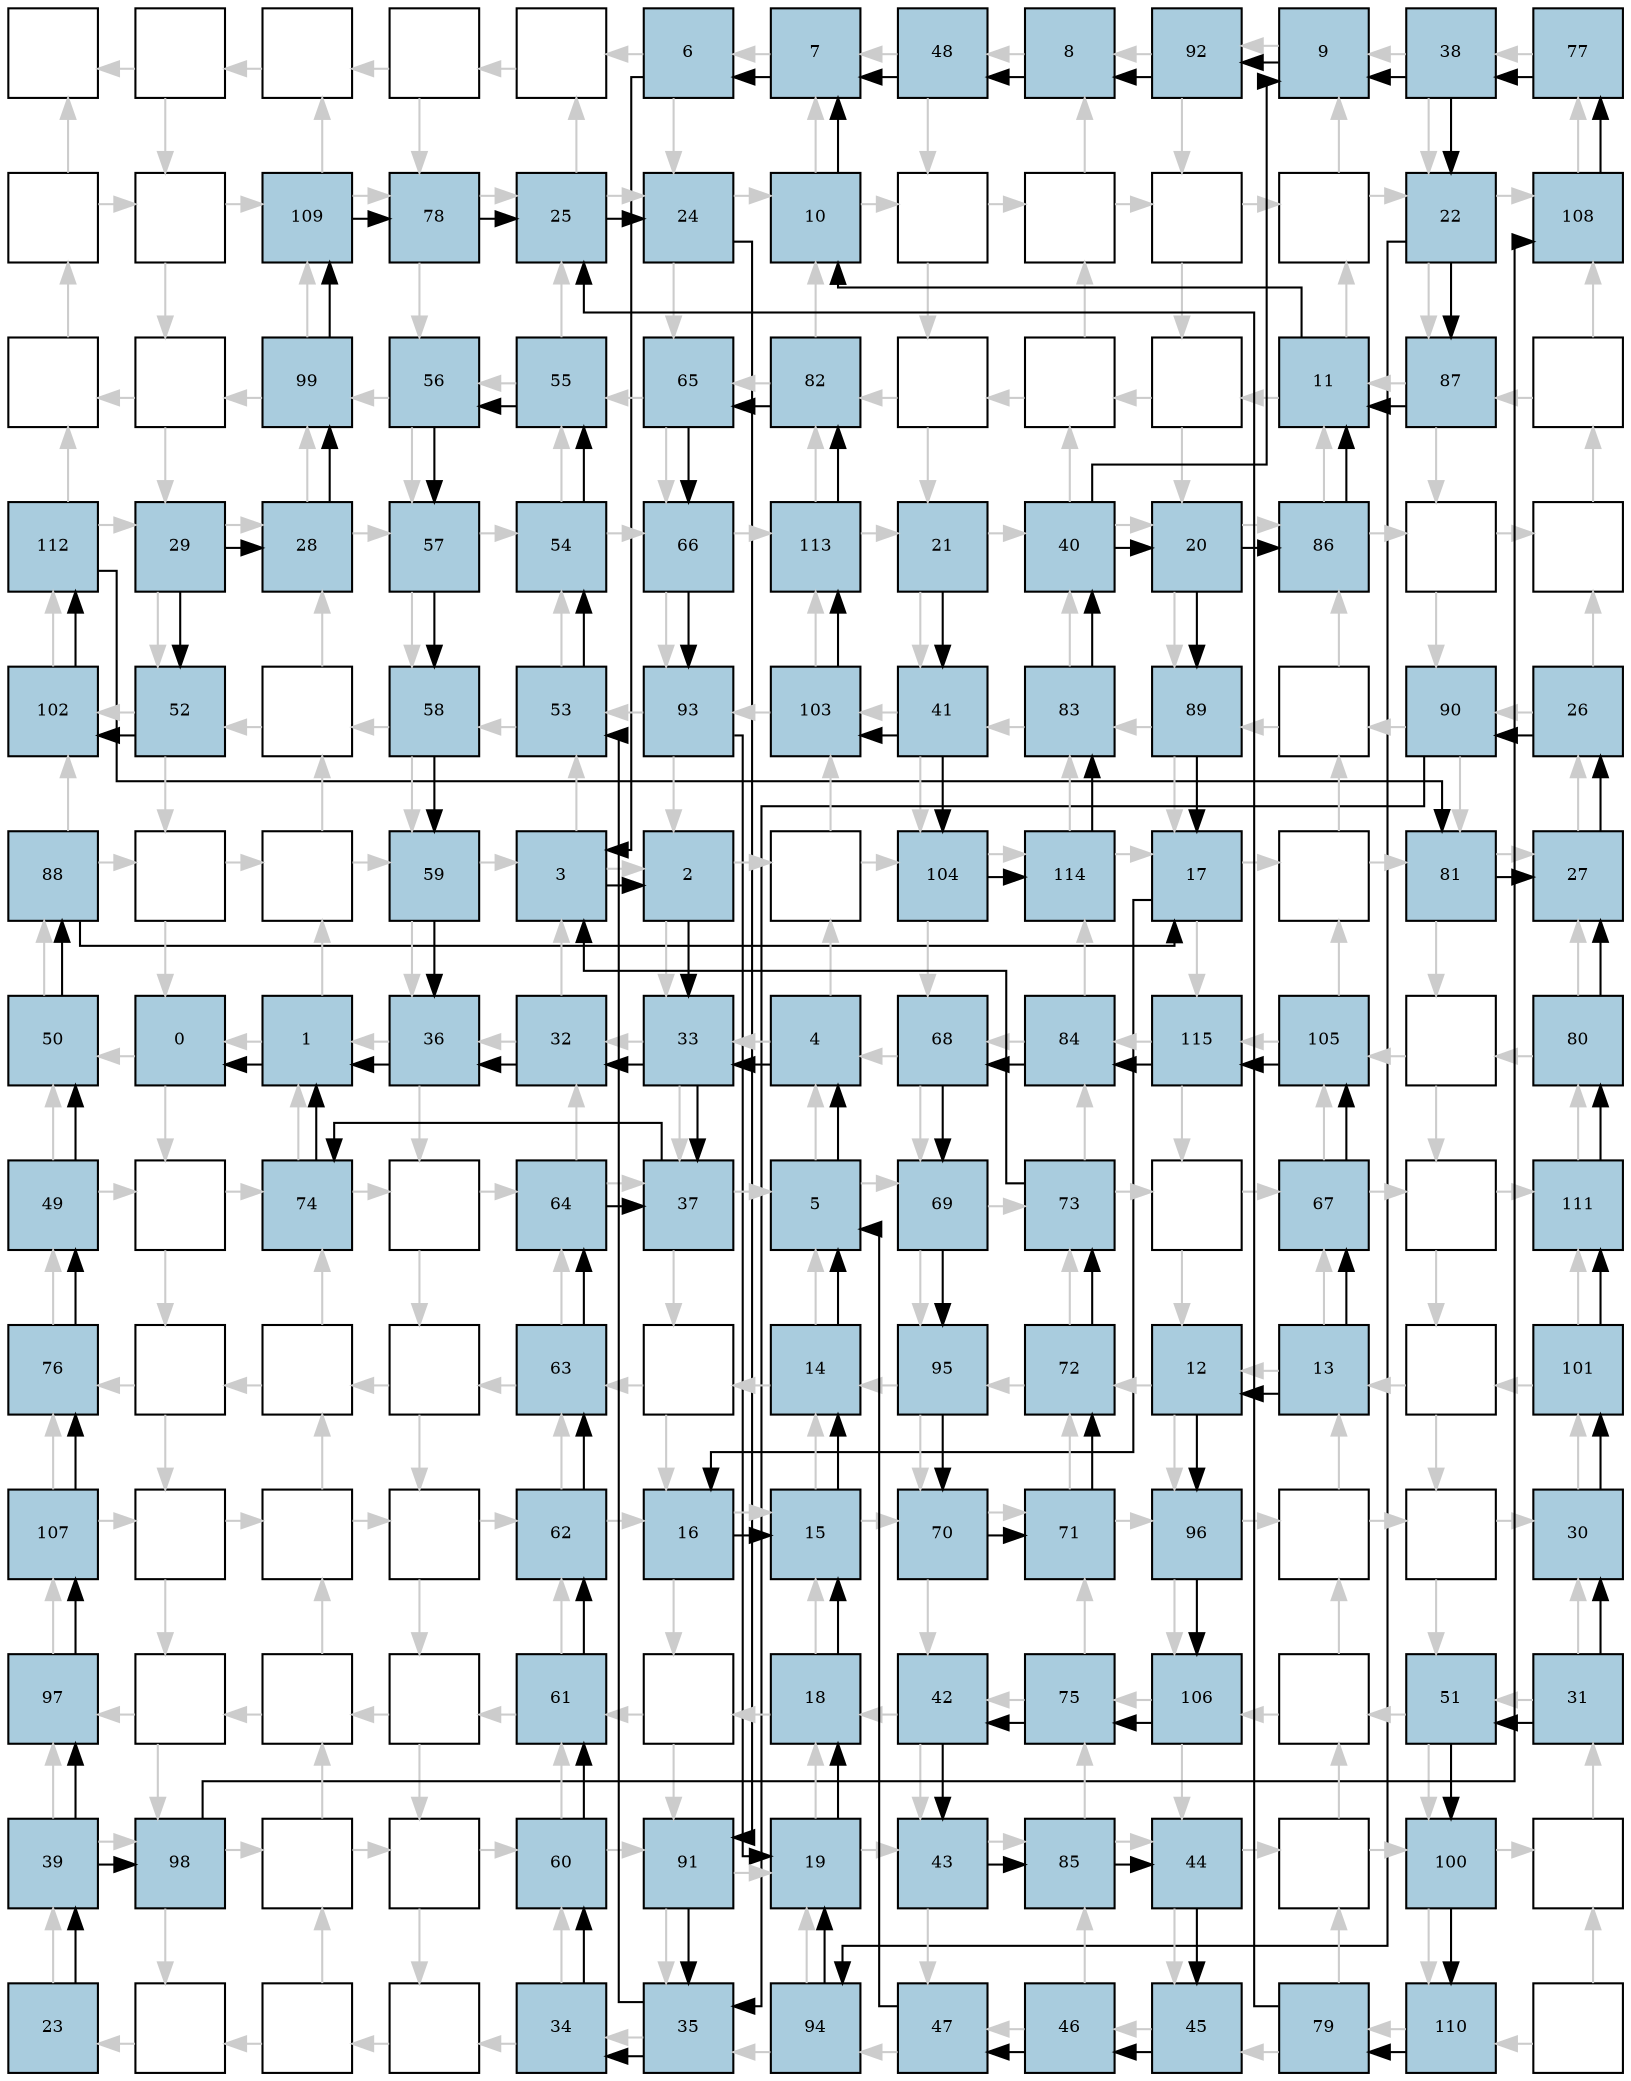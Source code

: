 digraph layout{
rankdir=TB; 

splines=ortho; 

node [style=filled shape=square fixedsize=true width=0.6];
0[label="", fontsize=8, fillcolor="#ffffff"];
1[label="", fontsize=8, fillcolor="#ffffff"];
2[label="", fontsize=8, fillcolor="#ffffff"];
3[label="", fontsize=8, fillcolor="#ffffff"];
4[label="", fontsize=8, fillcolor="#ffffff"];
5[label="6", fontsize=8, fillcolor="#a9ccde"];
6[label="7", fontsize=8, fillcolor="#a9ccde"];
7[label="48", fontsize=8, fillcolor="#a9ccde"];
8[label="8", fontsize=8, fillcolor="#a9ccde"];
9[label="92", fontsize=8, fillcolor="#a9ccde"];
10[label="9", fontsize=8, fillcolor="#a9ccde"];
11[label="38", fontsize=8, fillcolor="#a9ccde"];
12[label="77", fontsize=8, fillcolor="#a9ccde"];
13[label="", fontsize=8, fillcolor="#ffffff"];
14[label="", fontsize=8, fillcolor="#ffffff"];
15[label="109", fontsize=8, fillcolor="#a9ccde"];
16[label="78", fontsize=8, fillcolor="#a9ccde"];
17[label="25", fontsize=8, fillcolor="#a9ccde"];
18[label="24", fontsize=8, fillcolor="#a9ccde"];
19[label="10", fontsize=8, fillcolor="#a9ccde"];
20[label="", fontsize=8, fillcolor="#ffffff"];
21[label="", fontsize=8, fillcolor="#ffffff"];
22[label="", fontsize=8, fillcolor="#ffffff"];
23[label="", fontsize=8, fillcolor="#ffffff"];
24[label="22", fontsize=8, fillcolor="#a9ccde"];
25[label="108", fontsize=8, fillcolor="#a9ccde"];
26[label="", fontsize=8, fillcolor="#ffffff"];
27[label="", fontsize=8, fillcolor="#ffffff"];
28[label="99", fontsize=8, fillcolor="#a9ccde"];
29[label="56", fontsize=8, fillcolor="#a9ccde"];
30[label="55", fontsize=8, fillcolor="#a9ccde"];
31[label="65", fontsize=8, fillcolor="#a9ccde"];
32[label="82", fontsize=8, fillcolor="#a9ccde"];
33[label="", fontsize=8, fillcolor="#ffffff"];
34[label="", fontsize=8, fillcolor="#ffffff"];
35[label="", fontsize=8, fillcolor="#ffffff"];
36[label="11", fontsize=8, fillcolor="#a9ccde"];
37[label="87", fontsize=8, fillcolor="#a9ccde"];
38[label="", fontsize=8, fillcolor="#ffffff"];
39[label="112", fontsize=8, fillcolor="#a9ccde"];
40[label="29", fontsize=8, fillcolor="#a9ccde"];
41[label="28", fontsize=8, fillcolor="#a9ccde"];
42[label="57", fontsize=8, fillcolor="#a9ccde"];
43[label="54", fontsize=8, fillcolor="#a9ccde"];
44[label="66", fontsize=8, fillcolor="#a9ccde"];
45[label="113", fontsize=8, fillcolor="#a9ccde"];
46[label="21", fontsize=8, fillcolor="#a9ccde"];
47[label="40", fontsize=8, fillcolor="#a9ccde"];
48[label="20", fontsize=8, fillcolor="#a9ccde"];
49[label="86", fontsize=8, fillcolor="#a9ccde"];
50[label="", fontsize=8, fillcolor="#ffffff"];
51[label="", fontsize=8, fillcolor="#ffffff"];
52[label="102", fontsize=8, fillcolor="#a9ccde"];
53[label="52", fontsize=8, fillcolor="#a9ccde"];
54[label="", fontsize=8, fillcolor="#ffffff"];
55[label="58", fontsize=8, fillcolor="#a9ccde"];
56[label="53", fontsize=8, fillcolor="#a9ccde"];
57[label="93", fontsize=8, fillcolor="#a9ccde"];
58[label="103", fontsize=8, fillcolor="#a9ccde"];
59[label="41", fontsize=8, fillcolor="#a9ccde"];
60[label="83", fontsize=8, fillcolor="#a9ccde"];
61[label="89", fontsize=8, fillcolor="#a9ccde"];
62[label="", fontsize=8, fillcolor="#ffffff"];
63[label="90", fontsize=8, fillcolor="#a9ccde"];
64[label="26", fontsize=8, fillcolor="#a9ccde"];
65[label="88", fontsize=8, fillcolor="#a9ccde"];
66[label="", fontsize=8, fillcolor="#ffffff"];
67[label="", fontsize=8, fillcolor="#ffffff"];
68[label="59", fontsize=8, fillcolor="#a9ccde"];
69[label="3", fontsize=8, fillcolor="#a9ccde"];
70[label="2", fontsize=8, fillcolor="#a9ccde"];
71[label="", fontsize=8, fillcolor="#ffffff"];
72[label="104", fontsize=8, fillcolor="#a9ccde"];
73[label="114", fontsize=8, fillcolor="#a9ccde"];
74[label="17", fontsize=8, fillcolor="#a9ccde"];
75[label="", fontsize=8, fillcolor="#ffffff"];
76[label="81", fontsize=8, fillcolor="#a9ccde"];
77[label="27", fontsize=8, fillcolor="#a9ccde"];
78[label="50", fontsize=8, fillcolor="#a9ccde"];
79[label="0", fontsize=8, fillcolor="#a9ccde"];
80[label="1", fontsize=8, fillcolor="#a9ccde"];
81[label="36", fontsize=8, fillcolor="#a9ccde"];
82[label="32", fontsize=8, fillcolor="#a9ccde"];
83[label="33", fontsize=8, fillcolor="#a9ccde"];
84[label="4", fontsize=8, fillcolor="#a9ccde"];
85[label="68", fontsize=8, fillcolor="#a9ccde"];
86[label="84", fontsize=8, fillcolor="#a9ccde"];
87[label="115", fontsize=8, fillcolor="#a9ccde"];
88[label="105", fontsize=8, fillcolor="#a9ccde"];
89[label="", fontsize=8, fillcolor="#ffffff"];
90[label="80", fontsize=8, fillcolor="#a9ccde"];
91[label="49", fontsize=8, fillcolor="#a9ccde"];
92[label="", fontsize=8, fillcolor="#ffffff"];
93[label="74", fontsize=8, fillcolor="#a9ccde"];
94[label="", fontsize=8, fillcolor="#ffffff"];
95[label="64", fontsize=8, fillcolor="#a9ccde"];
96[label="37", fontsize=8, fillcolor="#a9ccde"];
97[label="5", fontsize=8, fillcolor="#a9ccde"];
98[label="69", fontsize=8, fillcolor="#a9ccde"];
99[label="73", fontsize=8, fillcolor="#a9ccde"];
100[label="", fontsize=8, fillcolor="#ffffff"];
101[label="67", fontsize=8, fillcolor="#a9ccde"];
102[label="", fontsize=8, fillcolor="#ffffff"];
103[label="111", fontsize=8, fillcolor="#a9ccde"];
104[label="76", fontsize=8, fillcolor="#a9ccde"];
105[label="", fontsize=8, fillcolor="#ffffff"];
106[label="", fontsize=8, fillcolor="#ffffff"];
107[label="", fontsize=8, fillcolor="#ffffff"];
108[label="63", fontsize=8, fillcolor="#a9ccde"];
109[label="", fontsize=8, fillcolor="#ffffff"];
110[label="14", fontsize=8, fillcolor="#a9ccde"];
111[label="95", fontsize=8, fillcolor="#a9ccde"];
112[label="72", fontsize=8, fillcolor="#a9ccde"];
113[label="12", fontsize=8, fillcolor="#a9ccde"];
114[label="13", fontsize=8, fillcolor="#a9ccde"];
115[label="", fontsize=8, fillcolor="#ffffff"];
116[label="101", fontsize=8, fillcolor="#a9ccde"];
117[label="107", fontsize=8, fillcolor="#a9ccde"];
118[label="", fontsize=8, fillcolor="#ffffff"];
119[label="", fontsize=8, fillcolor="#ffffff"];
120[label="", fontsize=8, fillcolor="#ffffff"];
121[label="62", fontsize=8, fillcolor="#a9ccde"];
122[label="16", fontsize=8, fillcolor="#a9ccde"];
123[label="15", fontsize=8, fillcolor="#a9ccde"];
124[label="70", fontsize=8, fillcolor="#a9ccde"];
125[label="71", fontsize=8, fillcolor="#a9ccde"];
126[label="96", fontsize=8, fillcolor="#a9ccde"];
127[label="", fontsize=8, fillcolor="#ffffff"];
128[label="", fontsize=8, fillcolor="#ffffff"];
129[label="30", fontsize=8, fillcolor="#a9ccde"];
130[label="97", fontsize=8, fillcolor="#a9ccde"];
131[label="", fontsize=8, fillcolor="#ffffff"];
132[label="", fontsize=8, fillcolor="#ffffff"];
133[label="", fontsize=8, fillcolor="#ffffff"];
134[label="61", fontsize=8, fillcolor="#a9ccde"];
135[label="", fontsize=8, fillcolor="#ffffff"];
136[label="18", fontsize=8, fillcolor="#a9ccde"];
137[label="42", fontsize=8, fillcolor="#a9ccde"];
138[label="75", fontsize=8, fillcolor="#a9ccde"];
139[label="106", fontsize=8, fillcolor="#a9ccde"];
140[label="", fontsize=8, fillcolor="#ffffff"];
141[label="51", fontsize=8, fillcolor="#a9ccde"];
142[label="31", fontsize=8, fillcolor="#a9ccde"];
143[label="39", fontsize=8, fillcolor="#a9ccde"];
144[label="98", fontsize=8, fillcolor="#a9ccde"];
145[label="", fontsize=8, fillcolor="#ffffff"];
146[label="", fontsize=8, fillcolor="#ffffff"];
147[label="60", fontsize=8, fillcolor="#a9ccde"];
148[label="91", fontsize=8, fillcolor="#a9ccde"];
149[label="19", fontsize=8, fillcolor="#a9ccde"];
150[label="43", fontsize=8, fillcolor="#a9ccde"];
151[label="85", fontsize=8, fillcolor="#a9ccde"];
152[label="44", fontsize=8, fillcolor="#a9ccde"];
153[label="", fontsize=8, fillcolor="#ffffff"];
154[label="100", fontsize=8, fillcolor="#a9ccde"];
155[label="", fontsize=8, fillcolor="#ffffff"];
156[label="23", fontsize=8, fillcolor="#a9ccde"];
157[label="", fontsize=8, fillcolor="#ffffff"];
158[label="", fontsize=8, fillcolor="#ffffff"];
159[label="", fontsize=8, fillcolor="#ffffff"];
160[label="34", fontsize=8, fillcolor="#a9ccde"];
161[label="35", fontsize=8, fillcolor="#a9ccde"];
162[label="94", fontsize=8, fillcolor="#a9ccde"];
163[label="47", fontsize=8, fillcolor="#a9ccde"];
164[label="46", fontsize=8, fillcolor="#a9ccde"];
165[label="45", fontsize=8, fillcolor="#a9ccde"];
166[label="79", fontsize=8, fillcolor="#a9ccde"];
167[label="110", fontsize=8, fillcolor="#a9ccde"];
168[label="", fontsize=8, fillcolor="#ffffff"];
edge [constraint=false, style=vis];
1 -> 0 [color="#cccccc"];
1 -> 14 [color="#cccccc"];
2 -> 1 [color="#cccccc"];
3 -> 2 [color="#cccccc"];
3 -> 16 [color="#cccccc"];
4 -> 3 [color="#cccccc"];
5 -> 4 [color="#cccccc"];
5 -> 18 [color="#cccccc"];
6 -> 5 [color="#cccccc"];
7 -> 6 [color="#cccccc"];
7 -> 20 [color="#cccccc"];
8 -> 7 [color="#cccccc"];
9 -> 8 [color="#cccccc"];
9 -> 22 [color="#cccccc"];
10 -> 9 [color="#cccccc"];
11 -> 10 [color="#cccccc"];
11 -> 24 [color="#cccccc"];
12 -> 11 [color="#cccccc"];
13 -> 14 [color="#cccccc"];
13 -> 0 [color="#cccccc"];
14 -> 27 [color="#cccccc"];
14 -> 15 [color="#cccccc"];
15 -> 16 [color="#cccccc"];
15 -> 2 [color="#cccccc"];
16 -> 29 [color="#cccccc"];
16 -> 17 [color="#cccccc"];
17 -> 18 [color="#cccccc"];
17 -> 4 [color="#cccccc"];
18 -> 31 [color="#cccccc"];
18 -> 19 [color="#cccccc"];
19 -> 20 [color="#cccccc"];
19 -> 6 [color="#cccccc"];
20 -> 33 [color="#cccccc"];
20 -> 21 [color="#cccccc"];
21 -> 22 [color="#cccccc"];
21 -> 8 [color="#cccccc"];
22 -> 35 [color="#cccccc"];
22 -> 23 [color="#cccccc"];
23 -> 24 [color="#cccccc"];
23 -> 10 [color="#cccccc"];
24 -> 37 [color="#cccccc"];
24 -> 25 [color="#cccccc"];
25 -> 12 [color="#cccccc"];
26 -> 13 [color="#cccccc"];
27 -> 26 [color="#cccccc"];
27 -> 40 [color="#cccccc"];
28 -> 15 [color="#cccccc"];
28 -> 27 [color="#cccccc"];
29 -> 28 [color="#cccccc"];
29 -> 42 [color="#cccccc"];
30 -> 17 [color="#cccccc"];
30 -> 29 [color="#cccccc"];
31 -> 30 [color="#cccccc"];
31 -> 44 [color="#cccccc"];
32 -> 19 [color="#cccccc"];
32 -> 31 [color="#cccccc"];
33 -> 32 [color="#cccccc"];
33 -> 46 [color="#cccccc"];
34 -> 21 [color="#cccccc"];
34 -> 33 [color="#cccccc"];
35 -> 34 [color="#cccccc"];
35 -> 48 [color="#cccccc"];
36 -> 23 [color="#cccccc"];
36 -> 35 [color="#cccccc"];
37 -> 36 [color="#cccccc"];
37 -> 50 [color="#cccccc"];
38 -> 25 [color="#cccccc"];
38 -> 37 [color="#cccccc"];
39 -> 40 [color="#cccccc"];
39 -> 26 [color="#cccccc"];
40 -> 53 [color="#cccccc"];
40 -> 41 [color="#cccccc"];
41 -> 42 [color="#cccccc"];
41 -> 28 [color="#cccccc"];
42 -> 55 [color="#cccccc"];
42 -> 43 [color="#cccccc"];
43 -> 44 [color="#cccccc"];
43 -> 30 [color="#cccccc"];
44 -> 57 [color="#cccccc"];
44 -> 45 [color="#cccccc"];
45 -> 46 [color="#cccccc"];
45 -> 32 [color="#cccccc"];
46 -> 59 [color="#cccccc"];
46 -> 47 [color="#cccccc"];
47 -> 48 [color="#cccccc"];
47 -> 34 [color="#cccccc"];
48 -> 61 [color="#cccccc"];
48 -> 49 [color="#cccccc"];
49 -> 50 [color="#cccccc"];
49 -> 36 [color="#cccccc"];
50 -> 63 [color="#cccccc"];
50 -> 51 [color="#cccccc"];
51 -> 38 [color="#cccccc"];
52 -> 39 [color="#cccccc"];
53 -> 52 [color="#cccccc"];
53 -> 66 [color="#cccccc"];
54 -> 41 [color="#cccccc"];
54 -> 53 [color="#cccccc"];
55 -> 54 [color="#cccccc"];
55 -> 68 [color="#cccccc"];
56 -> 43 [color="#cccccc"];
56 -> 55 [color="#cccccc"];
57 -> 56 [color="#cccccc"];
57 -> 70 [color="#cccccc"];
58 -> 45 [color="#cccccc"];
58 -> 57 [color="#cccccc"];
59 -> 58 [color="#cccccc"];
59 -> 72 [color="#cccccc"];
60 -> 47 [color="#cccccc"];
60 -> 59 [color="#cccccc"];
61 -> 60 [color="#cccccc"];
61 -> 74 [color="#cccccc"];
62 -> 49 [color="#cccccc"];
62 -> 61 [color="#cccccc"];
63 -> 62 [color="#cccccc"];
63 -> 76 [color="#cccccc"];
64 -> 51 [color="#cccccc"];
64 -> 63 [color="#cccccc"];
65 -> 66 [color="#cccccc"];
65 -> 52 [color="#cccccc"];
66 -> 79 [color="#cccccc"];
66 -> 67 [color="#cccccc"];
67 -> 68 [color="#cccccc"];
67 -> 54 [color="#cccccc"];
68 -> 81 [color="#cccccc"];
68 -> 69 [color="#cccccc"];
69 -> 70 [color="#cccccc"];
69 -> 56 [color="#cccccc"];
70 -> 83 [color="#cccccc"];
70 -> 71 [color="#cccccc"];
71 -> 72 [color="#cccccc"];
71 -> 58 [color="#cccccc"];
72 -> 85 [color="#cccccc"];
72 -> 73 [color="#cccccc"];
73 -> 74 [color="#cccccc"];
73 -> 60 [color="#cccccc"];
74 -> 87 [color="#cccccc"];
74 -> 75 [color="#cccccc"];
75 -> 76 [color="#cccccc"];
75 -> 62 [color="#cccccc"];
76 -> 89 [color="#cccccc"];
76 -> 77 [color="#cccccc"];
77 -> 64 [color="#cccccc"];
78 -> 65 [color="#cccccc"];
79 -> 78 [color="#cccccc"];
79 -> 92 [color="#cccccc"];
80 -> 67 [color="#cccccc"];
80 -> 79 [color="#cccccc"];
81 -> 80 [color="#cccccc"];
81 -> 94 [color="#cccccc"];
82 -> 69 [color="#cccccc"];
82 -> 81 [color="#cccccc"];
83 -> 82 [color="#cccccc"];
83 -> 96 [color="#cccccc"];
84 -> 71 [color="#cccccc"];
84 -> 83 [color="#cccccc"];
85 -> 84 [color="#cccccc"];
85 -> 98 [color="#cccccc"];
86 -> 73 [color="#cccccc"];
86 -> 85 [color="#cccccc"];
87 -> 86 [color="#cccccc"];
87 -> 100 [color="#cccccc"];
88 -> 75 [color="#cccccc"];
88 -> 87 [color="#cccccc"];
89 -> 88 [color="#cccccc"];
89 -> 102 [color="#cccccc"];
90 -> 77 [color="#cccccc"];
90 -> 89 [color="#cccccc"];
91 -> 92 [color="#cccccc"];
91 -> 78 [color="#cccccc"];
92 -> 105 [color="#cccccc"];
92 -> 93 [color="#cccccc"];
93 -> 94 [color="#cccccc"];
93 -> 80 [color="#cccccc"];
94 -> 107 [color="#cccccc"];
94 -> 95 [color="#cccccc"];
95 -> 96 [color="#cccccc"];
95 -> 82 [color="#cccccc"];
96 -> 109 [color="#cccccc"];
96 -> 97 [color="#cccccc"];
97 -> 98 [color="#cccccc"];
97 -> 84 [color="#cccccc"];
98 -> 111 [color="#cccccc"];
98 -> 99 [color="#cccccc"];
99 -> 100 [color="#cccccc"];
99 -> 86 [color="#cccccc"];
100 -> 113 [color="#cccccc"];
100 -> 101 [color="#cccccc"];
101 -> 102 [color="#cccccc"];
101 -> 88 [color="#cccccc"];
102 -> 115 [color="#cccccc"];
102 -> 103 [color="#cccccc"];
103 -> 90 [color="#cccccc"];
104 -> 91 [color="#cccccc"];
105 -> 104 [color="#cccccc"];
105 -> 118 [color="#cccccc"];
106 -> 93 [color="#cccccc"];
106 -> 105 [color="#cccccc"];
107 -> 106 [color="#cccccc"];
107 -> 120 [color="#cccccc"];
108 -> 95 [color="#cccccc"];
108 -> 107 [color="#cccccc"];
109 -> 108 [color="#cccccc"];
109 -> 122 [color="#cccccc"];
110 -> 97 [color="#cccccc"];
110 -> 109 [color="#cccccc"];
111 -> 110 [color="#cccccc"];
111 -> 124 [color="#cccccc"];
112 -> 99 [color="#cccccc"];
112 -> 111 [color="#cccccc"];
113 -> 112 [color="#cccccc"];
113 -> 126 [color="#cccccc"];
114 -> 101 [color="#cccccc"];
114 -> 113 [color="#cccccc"];
115 -> 114 [color="#cccccc"];
115 -> 128 [color="#cccccc"];
116 -> 103 [color="#cccccc"];
116 -> 115 [color="#cccccc"];
117 -> 118 [color="#cccccc"];
117 -> 104 [color="#cccccc"];
118 -> 131 [color="#cccccc"];
118 -> 119 [color="#cccccc"];
119 -> 120 [color="#cccccc"];
119 -> 106 [color="#cccccc"];
120 -> 133 [color="#cccccc"];
120 -> 121 [color="#cccccc"];
121 -> 122 [color="#cccccc"];
121 -> 108 [color="#cccccc"];
122 -> 135 [color="#cccccc"];
122 -> 123 [color="#cccccc"];
123 -> 124 [color="#cccccc"];
123 -> 110 [color="#cccccc"];
124 -> 137 [color="#cccccc"];
124 -> 125 [color="#cccccc"];
125 -> 126 [color="#cccccc"];
125 -> 112 [color="#cccccc"];
126 -> 139 [color="#cccccc"];
126 -> 127 [color="#cccccc"];
127 -> 128 [color="#cccccc"];
127 -> 114 [color="#cccccc"];
128 -> 141 [color="#cccccc"];
128 -> 129 [color="#cccccc"];
129 -> 116 [color="#cccccc"];
130 -> 117 [color="#cccccc"];
131 -> 130 [color="#cccccc"];
131 -> 144 [color="#cccccc"];
132 -> 119 [color="#cccccc"];
132 -> 131 [color="#cccccc"];
133 -> 132 [color="#cccccc"];
133 -> 146 [color="#cccccc"];
134 -> 121 [color="#cccccc"];
134 -> 133 [color="#cccccc"];
135 -> 134 [color="#cccccc"];
135 -> 148 [color="#cccccc"];
136 -> 123 [color="#cccccc"];
136 -> 135 [color="#cccccc"];
137 -> 136 [color="#cccccc"];
137 -> 150 [color="#cccccc"];
138 -> 125 [color="#cccccc"];
138 -> 137 [color="#cccccc"];
139 -> 138 [color="#cccccc"];
139 -> 152 [color="#cccccc"];
140 -> 127 [color="#cccccc"];
140 -> 139 [color="#cccccc"];
141 -> 140 [color="#cccccc"];
141 -> 154 [color="#cccccc"];
142 -> 129 [color="#cccccc"];
142 -> 141 [color="#cccccc"];
143 -> 144 [color="#cccccc"];
143 -> 130 [color="#cccccc"];
144 -> 157 [color="#cccccc"];
144 -> 145 [color="#cccccc"];
145 -> 146 [color="#cccccc"];
145 -> 132 [color="#cccccc"];
146 -> 159 [color="#cccccc"];
146 -> 147 [color="#cccccc"];
147 -> 148 [color="#cccccc"];
147 -> 134 [color="#cccccc"];
148 -> 161 [color="#cccccc"];
148 -> 149 [color="#cccccc"];
149 -> 150 [color="#cccccc"];
149 -> 136 [color="#cccccc"];
150 -> 163 [color="#cccccc"];
150 -> 151 [color="#cccccc"];
151 -> 152 [color="#cccccc"];
151 -> 138 [color="#cccccc"];
152 -> 165 [color="#cccccc"];
152 -> 153 [color="#cccccc"];
153 -> 154 [color="#cccccc"];
153 -> 140 [color="#cccccc"];
154 -> 167 [color="#cccccc"];
154 -> 155 [color="#cccccc"];
155 -> 142 [color="#cccccc"];
156 -> 143 [color="#cccccc"];
157 -> 156 [color="#cccccc"];
158 -> 145 [color="#cccccc"];
158 -> 157 [color="#cccccc"];
159 -> 158 [color="#cccccc"];
160 -> 147 [color="#cccccc"];
160 -> 159 [color="#cccccc"];
161 -> 160 [color="#cccccc"];
162 -> 149 [color="#cccccc"];
162 -> 161 [color="#cccccc"];
163 -> 162 [color="#cccccc"];
164 -> 151 [color="#cccccc"];
164 -> 163 [color="#cccccc"];
165 -> 164 [color="#cccccc"];
166 -> 153 [color="#cccccc"];
166 -> 165 [color="#cccccc"];
167 -> 166 [color="#cccccc"];
168 -> 155 [color="#cccccc"];
168 -> 167 [color="#cccccc"];
113 -> 126;
126 -> 139;
139 -> 138;
138 -> 137;
137 -> 150;
150 -> 151;
151 -> 152;
152 -> 165;
165 -> 164;
164 -> 163;
163 -> 97;
110 -> 97;
48 -> 49;
49 -> 36;
24 -> 37;
37 -> 36;
8 -> 7;
7 -> 6;
19 -> 6;
161 -> 160;
83 -> 82;
70 -> 83;
84 -> 83;
142 -> 129;
40 -> 41;
47 -> 48;
156 -> 143;
36 -> 19;
143 -> 130;
130 -> 117;
117 -> 104;
104 -> 91;
91 -> 78;
78 -> 65;
65 -> 74;
48 -> 61;
61 -> 74;
136 -> 123;
122 -> 123;
11 -> 10;
47 -> 10;
143 -> 144;
144 -> 25;
25 -> 12;
12 -> 11;
11 -> 24;
64 -> 63;
63 -> 161;
18 -> 148;
148 -> 161;
6 -> 5;
41 -> 28;
28 -> 15;
15 -> 16;
16 -> 17;
142 -> 141;
141 -> 154;
154 -> 167;
167 -> 166;
166 -> 17;
129 -> 116;
116 -> 103;
103 -> 90;
90 -> 77;
40 -> 53;
53 -> 52;
52 -> 39;
39 -> 76;
76 -> 77;
82 -> 81;
161 -> 56;
56 -> 43;
43 -> 30;
30 -> 29;
29 -> 42;
42 -> 55;
55 -> 68;
68 -> 81;
17 -> 18;
160 -> 147;
147 -> 134;
134 -> 121;
121 -> 108;
108 -> 95;
95 -> 96;
83 -> 96;
10 -> 9;
9 -> 8;
59 -> 58;
58 -> 45;
45 -> 32;
32 -> 31;
31 -> 44;
44 -> 57;
57 -> 149;
24 -> 162;
162 -> 149;
59 -> 72;
72 -> 73;
73 -> 60;
60 -> 47;
46 -> 59;
114 -> 113;
149 -> 136;
74 -> 122;
123 -> 110;
114 -> 101;
101 -> 88;
88 -> 87;
87 -> 86;
86 -> 85;
85 -> 98;
98 -> 111;
111 -> 124;
124 -> 125;
125 -> 112;
112 -> 99;
99 -> 69;
5 -> 69;
81 -> 80;
96 -> 93;
93 -> 80;
97 -> 84;
69 -> 70;
80 -> 79;
77 -> 64;
edge [constraint=true, style=invis];
0 -> 13 -> 26 -> 39 -> 52 -> 65 -> 78 -> 91 -> 104 -> 117 -> 130 -> 143 -> 156;
1 -> 14 -> 27 -> 40 -> 53 -> 66 -> 79 -> 92 -> 105 -> 118 -> 131 -> 144 -> 157;
2 -> 15 -> 28 -> 41 -> 54 -> 67 -> 80 -> 93 -> 106 -> 119 -> 132 -> 145 -> 158;
3 -> 16 -> 29 -> 42 -> 55 -> 68 -> 81 -> 94 -> 107 -> 120 -> 133 -> 146 -> 159;
4 -> 17 -> 30 -> 43 -> 56 -> 69 -> 82 -> 95 -> 108 -> 121 -> 134 -> 147 -> 160;
5 -> 18 -> 31 -> 44 -> 57 -> 70 -> 83 -> 96 -> 109 -> 122 -> 135 -> 148 -> 161;
6 -> 19 -> 32 -> 45 -> 58 -> 71 -> 84 -> 97 -> 110 -> 123 -> 136 -> 149 -> 162;
7 -> 20 -> 33 -> 46 -> 59 -> 72 -> 85 -> 98 -> 111 -> 124 -> 137 -> 150 -> 163;
8 -> 21 -> 34 -> 47 -> 60 -> 73 -> 86 -> 99 -> 112 -> 125 -> 138 -> 151 -> 164;
9 -> 22 -> 35 -> 48 -> 61 -> 74 -> 87 -> 100 -> 113 -> 126 -> 139 -> 152 -> 165;
10 -> 23 -> 36 -> 49 -> 62 -> 75 -> 88 -> 101 -> 114 -> 127 -> 140 -> 153 -> 166;
11 -> 24 -> 37 -> 50 -> 63 -> 76 -> 89 -> 102 -> 115 -> 128 -> 141 -> 154 -> 167;
12 -> 25 -> 38 -> 51 -> 64 -> 77 -> 90 -> 103 -> 116 -> 129 -> 142 -> 155 -> 168;
rank = same { 0 -> 1 -> 2 -> 3 -> 4 -> 5 -> 6 -> 7 -> 8 -> 9 -> 10 -> 11 -> 12;};
rank = same { 13 -> 14 -> 15 -> 16 -> 17 -> 18 -> 19 -> 20 -> 21 -> 22 -> 23 -> 24 -> 25;};
rank = same { 26 -> 27 -> 28 -> 29 -> 30 -> 31 -> 32 -> 33 -> 34 -> 35 -> 36 -> 37 -> 38;};
rank = same { 39 -> 40 -> 41 -> 42 -> 43 -> 44 -> 45 -> 46 -> 47 -> 48 -> 49 -> 50 -> 51;};
rank = same { 52 -> 53 -> 54 -> 55 -> 56 -> 57 -> 58 -> 59 -> 60 -> 61 -> 62 -> 63 -> 64;};
rank = same { 65 -> 66 -> 67 -> 68 -> 69 -> 70 -> 71 -> 72 -> 73 -> 74 -> 75 -> 76 -> 77;};
rank = same { 78 -> 79 -> 80 -> 81 -> 82 -> 83 -> 84 -> 85 -> 86 -> 87 -> 88 -> 89 -> 90;};
rank = same { 91 -> 92 -> 93 -> 94 -> 95 -> 96 -> 97 -> 98 -> 99 -> 100 -> 101 -> 102 -> 103;};
rank = same { 104 -> 105 -> 106 -> 107 -> 108 -> 109 -> 110 -> 111 -> 112 -> 113 -> 114 -> 115 -> 116;};
rank = same { 117 -> 118 -> 119 -> 120 -> 121 -> 122 -> 123 -> 124 -> 125 -> 126 -> 127 -> 128 -> 129;};
rank = same { 130 -> 131 -> 132 -> 133 -> 134 -> 135 -> 136 -> 137 -> 138 -> 139 -> 140 -> 141 -> 142;};
rank = same { 143 -> 144 -> 145 -> 146 -> 147 -> 148 -> 149 -> 150 -> 151 -> 152 -> 153 -> 154 -> 155;};
rank = same { 156 -> 157 -> 158 -> 159 -> 160 -> 161 -> 162 -> 163 -> 164 -> 165 -> 166 -> 167 -> 168;};
}
